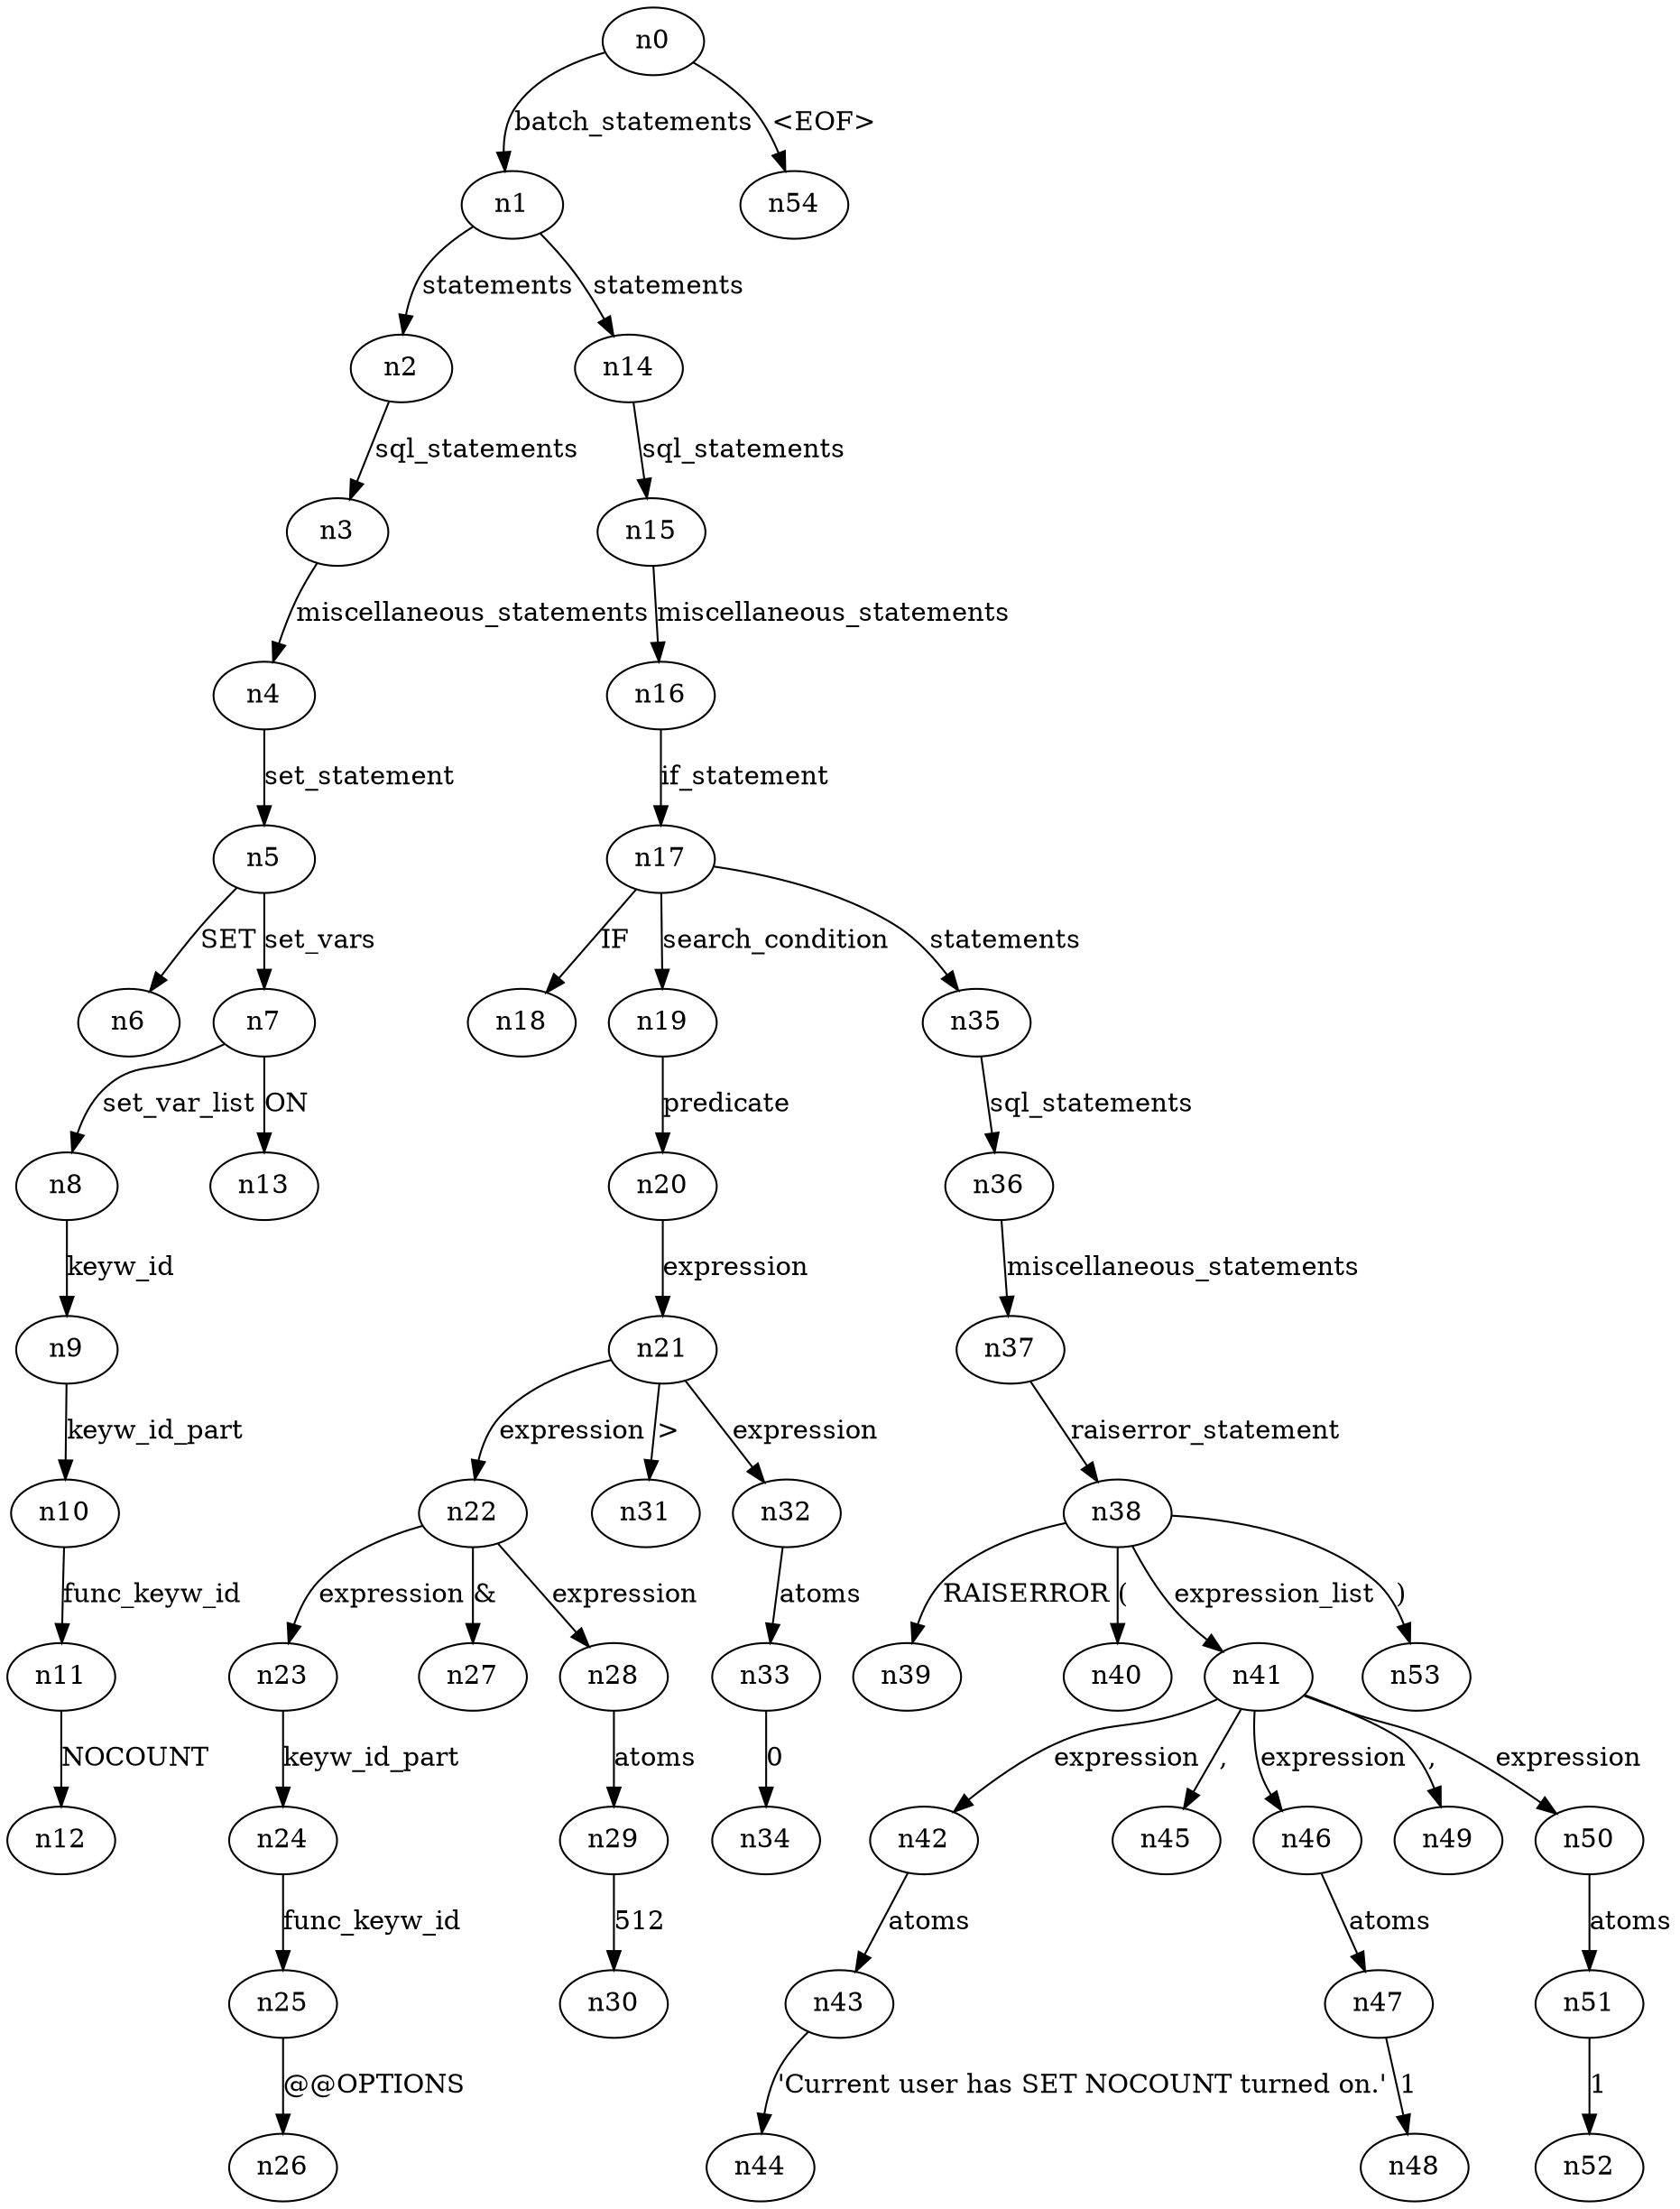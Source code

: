 digraph ParseTree {
  n0 -> n1 [label="batch_statements"];
  n1 -> n2 [label="statements"];
  n2 -> n3 [label="sql_statements"];
  n3 -> n4 [label="miscellaneous_statements"];
  n4 -> n5 [label="set_statement"];
  n5 -> n6 [label="SET"];
  n5 -> n7 [label="set_vars"];
  n7 -> n8 [label="set_var_list"];
  n8 -> n9 [label="keyw_id"];
  n9 -> n10 [label="keyw_id_part"];
  n10 -> n11 [label="func_keyw_id"];
  n11 -> n12 [label="NOCOUNT"];
  n7 -> n13 [label="ON"];
  n1 -> n14 [label="statements"];
  n14 -> n15 [label="sql_statements"];
  n15 -> n16 [label="miscellaneous_statements"];
  n16 -> n17 [label="if_statement"];
  n17 -> n18 [label="IF"];
  n17 -> n19 [label="search_condition"];
  n19 -> n20 [label="predicate"];
  n20 -> n21 [label="expression"];
  n21 -> n22 [label="expression"];
  n22 -> n23 [label="expression"];
  n23 -> n24 [label="keyw_id_part"];
  n24 -> n25 [label="func_keyw_id"];
  n25 -> n26 [label="@@OPTIONS"];
  n22 -> n27 [label="&"];
  n22 -> n28 [label="expression"];
  n28 -> n29 [label="atoms"];
  n29 -> n30 [label="512"];
  n21 -> n31 [label=">"];
  n21 -> n32 [label="expression"];
  n32 -> n33 [label="atoms"];
  n33 -> n34 [label="0"];
  n17 -> n35 [label="statements"];
  n35 -> n36 [label="sql_statements"];
  n36 -> n37 [label="miscellaneous_statements"];
  n37 -> n38 [label="raiserror_statement"];
  n38 -> n39 [label="RAISERROR"];
  n38 -> n40 [label="("];
  n38 -> n41 [label="expression_list"];
  n41 -> n42 [label="expression"];
  n42 -> n43 [label="atoms"];
  n43 -> n44 [label="'Current user has SET NOCOUNT turned on.'"];
  n41 -> n45 [label=","];
  n41 -> n46 [label="expression"];
  n46 -> n47 [label="atoms"];
  n47 -> n48 [label="1"];
  n41 -> n49 [label=","];
  n41 -> n50 [label="expression"];
  n50 -> n51 [label="atoms"];
  n51 -> n52 [label="1"];
  n38 -> n53 [label=")"];
  n0 -> n54 [label="<EOF>"];
}